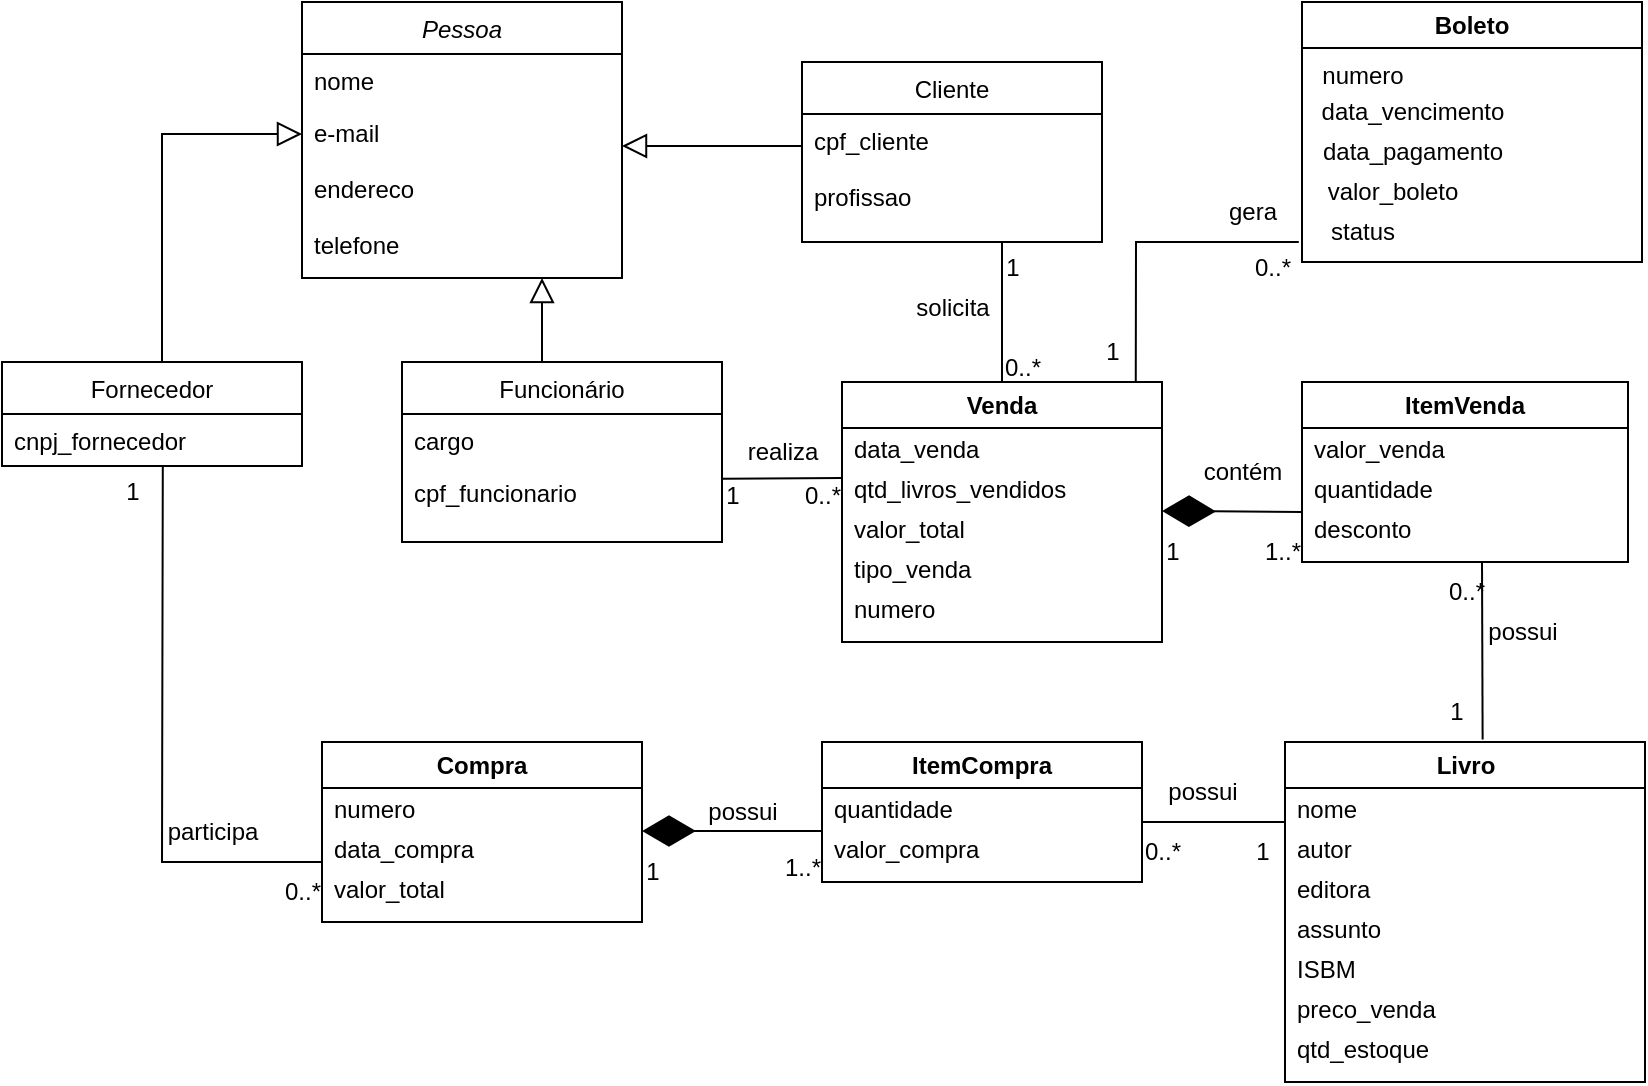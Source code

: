 <mxfile version="21.7.1" type="github">
  <diagram id="C5RBs43oDa-KdzZeNtuy" name="Page-1">
    <mxGraphModel dx="1290" dy="566" grid="1" gridSize="10" guides="1" tooltips="1" connect="1" arrows="1" fold="1" page="1" pageScale="1" pageWidth="827" pageHeight="1169" math="0" shadow="0">
      <root>
        <mxCell id="WIyWlLk6GJQsqaUBKTNV-0" />
        <mxCell id="WIyWlLk6GJQsqaUBKTNV-1" parent="WIyWlLk6GJQsqaUBKTNV-0" />
        <mxCell id="zkfFHV4jXpPFQw0GAbJ--0" value="Pessoa" style="swimlane;fontStyle=2;align=center;verticalAlign=top;childLayout=stackLayout;horizontal=1;startSize=26;horizontalStack=0;resizeParent=1;resizeLast=0;collapsible=1;marginBottom=0;rounded=0;shadow=0;strokeWidth=1;" parent="WIyWlLk6GJQsqaUBKTNV-1" vertex="1">
          <mxGeometry x="150" y="10" width="160" height="138" as="geometry">
            <mxRectangle x="230" y="140" width="160" height="26" as="alternateBounds" />
          </mxGeometry>
        </mxCell>
        <mxCell id="8dxnfPyvJ1v5oPELOGiW-13" value="nome" style="text;align=left;verticalAlign=top;spacingLeft=4;spacingRight=4;overflow=hidden;rotatable=0;points=[[0,0.5],[1,0.5]];portConstraint=eastwest;" vertex="1" parent="zkfFHV4jXpPFQw0GAbJ--0">
          <mxGeometry y="26" width="160" height="26" as="geometry" />
        </mxCell>
        <mxCell id="8dxnfPyvJ1v5oPELOGiW-15" value="e-mail" style="text;align=left;verticalAlign=top;spacingLeft=4;spacingRight=4;overflow=hidden;rotatable=0;points=[[0,0.5],[1,0.5]];portConstraint=eastwest;rounded=0;shadow=0;html=0;" vertex="1" parent="zkfFHV4jXpPFQw0GAbJ--0">
          <mxGeometry y="52" width="160" height="28" as="geometry" />
        </mxCell>
        <mxCell id="8dxnfPyvJ1v5oPELOGiW-14" value="endereco" style="text;align=left;verticalAlign=top;spacingLeft=4;spacingRight=4;overflow=hidden;rotatable=0;points=[[0,0.5],[1,0.5]];portConstraint=eastwest;rounded=0;shadow=0;html=0;" vertex="1" parent="zkfFHV4jXpPFQw0GAbJ--0">
          <mxGeometry y="80" width="160" height="28" as="geometry" />
        </mxCell>
        <mxCell id="8dxnfPyvJ1v5oPELOGiW-16" value="telefone" style="text;align=left;verticalAlign=top;spacingLeft=4;spacingRight=4;overflow=hidden;rotatable=0;points=[[0,0.5],[1,0.5]];portConstraint=eastwest;rounded=0;shadow=0;html=0;" vertex="1" parent="zkfFHV4jXpPFQw0GAbJ--0">
          <mxGeometry y="108" width="160" height="28" as="geometry" />
        </mxCell>
        <mxCell id="zkfFHV4jXpPFQw0GAbJ--6" value="Cliente" style="swimlane;fontStyle=0;align=center;verticalAlign=top;childLayout=stackLayout;horizontal=1;startSize=26;horizontalStack=0;resizeParent=1;resizeLast=0;collapsible=1;marginBottom=0;rounded=0;shadow=0;strokeWidth=1;" parent="WIyWlLk6GJQsqaUBKTNV-1" vertex="1">
          <mxGeometry x="400" y="40" width="150" height="90" as="geometry">
            <mxRectangle x="130" y="380" width="160" height="26" as="alternateBounds" />
          </mxGeometry>
        </mxCell>
        <mxCell id="8dxnfPyvJ1v5oPELOGiW-11" value="cpf_cliente" style="text;align=left;verticalAlign=top;spacingLeft=4;spacingRight=4;overflow=hidden;rotatable=0;points=[[0,0.5],[1,0.5]];portConstraint=eastwest;rounded=0;shadow=0;html=0;" vertex="1" parent="zkfFHV4jXpPFQw0GAbJ--6">
          <mxGeometry y="26" width="150" height="28" as="geometry" />
        </mxCell>
        <mxCell id="8dxnfPyvJ1v5oPELOGiW-9" value="profissao" style="text;align=left;verticalAlign=top;spacingLeft=4;spacingRight=4;overflow=hidden;rotatable=0;points=[[0,0.5],[1,0.5]];portConstraint=eastwest;rounded=0;shadow=0;html=0;" vertex="1" parent="zkfFHV4jXpPFQw0GAbJ--6">
          <mxGeometry y="54" width="150" height="28" as="geometry" />
        </mxCell>
        <mxCell id="zkfFHV4jXpPFQw0GAbJ--12" value="" style="endArrow=block;endSize=10;endFill=0;shadow=0;strokeWidth=1;rounded=0;edgeStyle=elbowEdgeStyle;elbow=vertical;entryX=0;entryY=0.5;entryDx=0;entryDy=0;" parent="WIyWlLk6GJQsqaUBKTNV-1" target="8dxnfPyvJ1v5oPELOGiW-15" edge="1">
          <mxGeometry width="160" relative="1" as="geometry">
            <mxPoint x="80" y="190" as="sourcePoint" />
            <mxPoint x="100" y="50" as="targetPoint" />
            <Array as="points">
              <mxPoint x="100" y="76" />
            </Array>
          </mxGeometry>
        </mxCell>
        <mxCell id="zkfFHV4jXpPFQw0GAbJ--13" value="Funcionário" style="swimlane;fontStyle=0;align=center;verticalAlign=top;childLayout=stackLayout;horizontal=1;startSize=26;horizontalStack=0;resizeParent=1;resizeLast=0;collapsible=1;marginBottom=0;rounded=0;shadow=0;strokeWidth=1;" parent="WIyWlLk6GJQsqaUBKTNV-1" vertex="1">
          <mxGeometry x="200" y="190" width="160" height="90" as="geometry">
            <mxRectangle x="340" y="380" width="170" height="26" as="alternateBounds" />
          </mxGeometry>
        </mxCell>
        <mxCell id="zkfFHV4jXpPFQw0GAbJ--14" value="cargo" style="text;align=left;verticalAlign=top;spacingLeft=4;spacingRight=4;overflow=hidden;rotatable=0;points=[[0,0.5],[1,0.5]];portConstraint=eastwest;" parent="zkfFHV4jXpPFQw0GAbJ--13" vertex="1">
          <mxGeometry y="26" width="160" height="26" as="geometry" />
        </mxCell>
        <mxCell id="8dxnfPyvJ1v5oPELOGiW-18" value="cpf_funcionario" style="text;align=left;verticalAlign=top;spacingLeft=4;spacingRight=4;overflow=hidden;rotatable=0;points=[[0,0.5],[1,0.5]];portConstraint=eastwest;" vertex="1" parent="zkfFHV4jXpPFQw0GAbJ--13">
          <mxGeometry y="52" width="160" height="28" as="geometry" />
        </mxCell>
        <mxCell id="zkfFHV4jXpPFQw0GAbJ--16" value="" style="endArrow=block;endSize=10;endFill=0;shadow=0;strokeWidth=1;rounded=0;edgeStyle=elbowEdgeStyle;elbow=vertical;" parent="WIyWlLk6GJQsqaUBKTNV-1" source="zkfFHV4jXpPFQw0GAbJ--13" target="zkfFHV4jXpPFQw0GAbJ--0" edge="1">
          <mxGeometry width="160" relative="1" as="geometry">
            <mxPoint x="140" y="263" as="sourcePoint" />
            <mxPoint x="240" y="161" as="targetPoint" />
            <Array as="points">
              <mxPoint x="270" y="170" />
            </Array>
          </mxGeometry>
        </mxCell>
        <mxCell id="zkfFHV4jXpPFQw0GAbJ--17" value="Fornecedor" style="swimlane;fontStyle=0;align=center;verticalAlign=top;childLayout=stackLayout;horizontal=1;startSize=26;horizontalStack=0;resizeParent=1;resizeLast=0;collapsible=1;marginBottom=0;rounded=0;shadow=0;strokeWidth=1;" parent="WIyWlLk6GJQsqaUBKTNV-1" vertex="1">
          <mxGeometry y="190" width="150" height="52" as="geometry">
            <mxRectangle x="550" y="140" width="160" height="26" as="alternateBounds" />
          </mxGeometry>
        </mxCell>
        <mxCell id="zkfFHV4jXpPFQw0GAbJ--18" value="cnpj_fornecedor" style="text;align=left;verticalAlign=top;spacingLeft=4;spacingRight=4;overflow=hidden;rotatable=0;points=[[0,0.5],[1,0.5]];portConstraint=eastwest;" parent="zkfFHV4jXpPFQw0GAbJ--17" vertex="1">
          <mxGeometry y="26" width="150" height="26" as="geometry" />
        </mxCell>
        <mxCell id="8dxnfPyvJ1v5oPELOGiW-19" value="Livro" style="swimlane;whiteSpace=wrap;html=1;startSize=23;" vertex="1" parent="WIyWlLk6GJQsqaUBKTNV-1">
          <mxGeometry x="641.5" y="380" width="180" height="170" as="geometry" />
        </mxCell>
        <mxCell id="8dxnfPyvJ1v5oPELOGiW-21" value="nome" style="text;align=left;verticalAlign=top;spacingLeft=4;spacingRight=4;overflow=hidden;rotatable=0;points=[[0,0.5],[1,0.5]];portConstraint=eastwest;rounded=0;shadow=0;html=0;" vertex="1" parent="8dxnfPyvJ1v5oPELOGiW-19">
          <mxGeometry y="20" width="150" height="28" as="geometry" />
        </mxCell>
        <mxCell id="8dxnfPyvJ1v5oPELOGiW-22" value="autor" style="text;align=left;verticalAlign=top;spacingLeft=4;spacingRight=4;overflow=hidden;rotatable=0;points=[[0,0.5],[1,0.5]];portConstraint=eastwest;rounded=0;shadow=0;html=0;" vertex="1" parent="8dxnfPyvJ1v5oPELOGiW-19">
          <mxGeometry y="40" width="150" height="28" as="geometry" />
        </mxCell>
        <mxCell id="8dxnfPyvJ1v5oPELOGiW-23" value="editora" style="text;align=left;verticalAlign=top;spacingLeft=4;spacingRight=4;overflow=hidden;rotatable=0;points=[[0,0.5],[1,0.5]];portConstraint=eastwest;rounded=0;shadow=0;html=0;" vertex="1" parent="8dxnfPyvJ1v5oPELOGiW-19">
          <mxGeometry y="60" width="150" height="28" as="geometry" />
        </mxCell>
        <mxCell id="8dxnfPyvJ1v5oPELOGiW-24" value="assunto" style="text;align=left;verticalAlign=top;spacingLeft=4;spacingRight=4;overflow=hidden;rotatable=0;points=[[0,0.5],[1,0.5]];portConstraint=eastwest;rounded=0;shadow=0;html=0;" vertex="1" parent="8dxnfPyvJ1v5oPELOGiW-19">
          <mxGeometry y="80" width="150" height="28" as="geometry" />
        </mxCell>
        <mxCell id="8dxnfPyvJ1v5oPELOGiW-25" value="ISBM" style="text;align=left;verticalAlign=top;spacingLeft=4;spacingRight=4;overflow=hidden;rotatable=0;points=[[0,0.5],[1,0.5]];portConstraint=eastwest;rounded=0;shadow=0;html=0;" vertex="1" parent="8dxnfPyvJ1v5oPELOGiW-19">
          <mxGeometry y="100" width="150" height="28" as="geometry" />
        </mxCell>
        <mxCell id="8dxnfPyvJ1v5oPELOGiW-27" value="preco_venda" style="text;align=left;verticalAlign=top;spacingLeft=4;spacingRight=4;overflow=hidden;rotatable=0;points=[[0,0.5],[1,0.5]];portConstraint=eastwest;rounded=0;shadow=0;html=0;" vertex="1" parent="8dxnfPyvJ1v5oPELOGiW-19">
          <mxGeometry y="120" width="150" height="28" as="geometry" />
        </mxCell>
        <mxCell id="8dxnfPyvJ1v5oPELOGiW-28" value="qtd_estoque" style="text;align=left;verticalAlign=top;spacingLeft=4;spacingRight=4;overflow=hidden;rotatable=0;points=[[0,0.5],[1,0.5]];portConstraint=eastwest;rounded=0;shadow=0;html=0;" vertex="1" parent="8dxnfPyvJ1v5oPELOGiW-19">
          <mxGeometry y="140" width="150" height="28" as="geometry" />
        </mxCell>
        <mxCell id="8dxnfPyvJ1v5oPELOGiW-29" value="Venda" style="swimlane;whiteSpace=wrap;html=1;" vertex="1" parent="WIyWlLk6GJQsqaUBKTNV-1">
          <mxGeometry x="420" y="200" width="160" height="130" as="geometry" />
        </mxCell>
        <mxCell id="8dxnfPyvJ1v5oPELOGiW-30" value="data_venda" style="text;align=left;verticalAlign=top;spacingLeft=4;spacingRight=4;overflow=hidden;rotatable=0;points=[[0,0.5],[1,0.5]];portConstraint=eastwest;rounded=0;shadow=0;html=0;" vertex="1" parent="8dxnfPyvJ1v5oPELOGiW-29">
          <mxGeometry y="20" width="150" height="28" as="geometry" />
        </mxCell>
        <mxCell id="8dxnfPyvJ1v5oPELOGiW-33" value="qtd_livros_vendidos&#xa;" style="text;align=left;verticalAlign=top;spacingLeft=4;spacingRight=4;overflow=hidden;rotatable=0;points=[[0,0.5],[1,0.5]];portConstraint=eastwest;rounded=0;shadow=0;html=0;" vertex="1" parent="8dxnfPyvJ1v5oPELOGiW-29">
          <mxGeometry y="40" width="150" height="28" as="geometry" />
        </mxCell>
        <mxCell id="8dxnfPyvJ1v5oPELOGiW-34" value="valor_total" style="text;align=left;verticalAlign=top;spacingLeft=4;spacingRight=4;overflow=hidden;rotatable=0;points=[[0,0.5],[1,0.5]];portConstraint=eastwest;rounded=0;shadow=0;html=0;" vertex="1" parent="8dxnfPyvJ1v5oPELOGiW-29">
          <mxGeometry y="60" width="150" height="28" as="geometry" />
        </mxCell>
        <mxCell id="8dxnfPyvJ1v5oPELOGiW-35" value="tipo_venda" style="text;align=left;verticalAlign=top;spacingLeft=4;spacingRight=4;overflow=hidden;rotatable=0;points=[[0,0.5],[1,0.5]];portConstraint=eastwest;rounded=0;shadow=0;html=0;" vertex="1" parent="8dxnfPyvJ1v5oPELOGiW-29">
          <mxGeometry y="80" width="150" height="28" as="geometry" />
        </mxCell>
        <mxCell id="8dxnfPyvJ1v5oPELOGiW-36" value="numero" style="text;align=left;verticalAlign=top;spacingLeft=4;spacingRight=4;overflow=hidden;rotatable=0;points=[[0,0.5],[1,0.5]];portConstraint=eastwest;rounded=0;shadow=0;html=0;" vertex="1" parent="8dxnfPyvJ1v5oPELOGiW-29">
          <mxGeometry y="100" width="150" height="28" as="geometry" />
        </mxCell>
        <mxCell id="8dxnfPyvJ1v5oPELOGiW-37" value="ItemVenda" style="swimlane;whiteSpace=wrap;html=1;" vertex="1" parent="WIyWlLk6GJQsqaUBKTNV-1">
          <mxGeometry x="650" y="200" width="163" height="90" as="geometry" />
        </mxCell>
        <mxCell id="8dxnfPyvJ1v5oPELOGiW-38" value="valor_venda" style="text;align=left;verticalAlign=top;spacingLeft=4;spacingRight=4;overflow=hidden;rotatable=0;points=[[0,0.5],[1,0.5]];portConstraint=eastwest;rounded=0;shadow=0;html=0;" vertex="1" parent="8dxnfPyvJ1v5oPELOGiW-37">
          <mxGeometry y="20" width="150" height="28" as="geometry" />
        </mxCell>
        <mxCell id="8dxnfPyvJ1v5oPELOGiW-39" value="quantidade" style="text;align=left;verticalAlign=top;spacingLeft=4;spacingRight=4;overflow=hidden;rotatable=0;points=[[0,0.5],[1,0.5]];portConstraint=eastwest;rounded=0;shadow=0;html=0;" vertex="1" parent="8dxnfPyvJ1v5oPELOGiW-37">
          <mxGeometry y="40" width="150" height="28" as="geometry" />
        </mxCell>
        <mxCell id="8dxnfPyvJ1v5oPELOGiW-42" value="desconto" style="text;align=left;verticalAlign=top;spacingLeft=4;spacingRight=4;overflow=hidden;rotatable=0;points=[[0,0.5],[1,0.5]];portConstraint=eastwest;rounded=0;shadow=0;html=0;" vertex="1" parent="8dxnfPyvJ1v5oPELOGiW-37">
          <mxGeometry y="60" width="150" height="28" as="geometry" />
        </mxCell>
        <mxCell id="8dxnfPyvJ1v5oPELOGiW-41" value="" style="endArrow=block;endSize=10;endFill=0;shadow=0;strokeWidth=1;rounded=0;edgeStyle=elbowEdgeStyle;elbow=vertical;" edge="1" parent="WIyWlLk6GJQsqaUBKTNV-1">
          <mxGeometry width="160" relative="1" as="geometry">
            <mxPoint x="400" y="80" as="sourcePoint" />
            <mxPoint x="310" y="82" as="targetPoint" />
            <Array as="points">
              <mxPoint x="390" y="82" />
            </Array>
          </mxGeometry>
        </mxCell>
        <mxCell id="8dxnfPyvJ1v5oPELOGiW-45" value="realiza" style="text;html=1;align=center;verticalAlign=middle;resizable=0;points=[];autosize=1;strokeColor=none;fillColor=none;" vertex="1" parent="WIyWlLk6GJQsqaUBKTNV-1">
          <mxGeometry x="360" y="220" width="60" height="30" as="geometry" />
        </mxCell>
        <mxCell id="8dxnfPyvJ1v5oPELOGiW-48" value="" style="endArrow=none;html=1;rounded=0;exitX=0.549;exitY=-0.007;exitDx=0;exitDy=0;exitPerimeter=0;" edge="1" parent="WIyWlLk6GJQsqaUBKTNV-1" source="8dxnfPyvJ1v5oPELOGiW-19">
          <mxGeometry width="50" height="50" relative="1" as="geometry">
            <mxPoint x="740" y="350" as="sourcePoint" />
            <mxPoint x="740" y="290" as="targetPoint" />
          </mxGeometry>
        </mxCell>
        <mxCell id="8dxnfPyvJ1v5oPELOGiW-51" value="ItemCompra" style="swimlane;whiteSpace=wrap;html=1;startSize=23;" vertex="1" parent="WIyWlLk6GJQsqaUBKTNV-1">
          <mxGeometry x="410" y="380" width="160" height="70" as="geometry" />
        </mxCell>
        <mxCell id="8dxnfPyvJ1v5oPELOGiW-53" value="quantidade" style="text;align=left;verticalAlign=top;spacingLeft=4;spacingRight=4;overflow=hidden;rotatable=0;points=[[0,0.5],[1,0.5]];portConstraint=eastwest;rounded=0;shadow=0;html=0;" vertex="1" parent="8dxnfPyvJ1v5oPELOGiW-51">
          <mxGeometry y="20" width="150" height="28" as="geometry" />
        </mxCell>
        <mxCell id="8dxnfPyvJ1v5oPELOGiW-54" value="valor_compra" style="text;align=left;verticalAlign=top;spacingLeft=4;spacingRight=4;overflow=hidden;rotatable=0;points=[[0,0.5],[1,0.5]];portConstraint=eastwest;rounded=0;shadow=0;html=0;" vertex="1" parent="8dxnfPyvJ1v5oPELOGiW-51">
          <mxGeometry y="40" width="150" height="28" as="geometry" />
        </mxCell>
        <mxCell id="8dxnfPyvJ1v5oPELOGiW-55" value="Compra" style="swimlane;whiteSpace=wrap;html=1;startSize=23;" vertex="1" parent="WIyWlLk6GJQsqaUBKTNV-1">
          <mxGeometry x="160" y="380" width="160" height="90" as="geometry" />
        </mxCell>
        <mxCell id="8dxnfPyvJ1v5oPELOGiW-56" value="numero" style="text;align=left;verticalAlign=top;spacingLeft=4;spacingRight=4;overflow=hidden;rotatable=0;points=[[0,0.5],[1,0.5]];portConstraint=eastwest;rounded=0;shadow=0;html=0;" vertex="1" parent="8dxnfPyvJ1v5oPELOGiW-55">
          <mxGeometry y="20" width="150" height="28" as="geometry" />
        </mxCell>
        <mxCell id="8dxnfPyvJ1v5oPELOGiW-58" value="data_compra" style="text;align=left;verticalAlign=top;spacingLeft=4;spacingRight=4;overflow=hidden;rotatable=0;points=[[0,0.5],[1,0.5]];portConstraint=eastwest;rounded=0;shadow=0;html=0;" vertex="1" parent="8dxnfPyvJ1v5oPELOGiW-55">
          <mxGeometry y="40" width="150" height="28" as="geometry" />
        </mxCell>
        <mxCell id="8dxnfPyvJ1v5oPELOGiW-59" value="valor_total" style="text;align=left;verticalAlign=top;spacingLeft=4;spacingRight=4;overflow=hidden;rotatable=0;points=[[0,0.5],[1,0.5]];portConstraint=eastwest;rounded=0;shadow=0;html=0;" vertex="1" parent="8dxnfPyvJ1v5oPELOGiW-55">
          <mxGeometry y="60" width="150" height="28" as="geometry" />
        </mxCell>
        <mxCell id="8dxnfPyvJ1v5oPELOGiW-67" value="" style="endArrow=none;html=1;rounded=0;exitX=1.003;exitY=0.229;exitDx=0;exitDy=0;exitPerimeter=0;" edge="1" parent="WIyWlLk6GJQsqaUBKTNV-1" source="8dxnfPyvJ1v5oPELOGiW-18">
          <mxGeometry width="50" height="50" relative="1" as="geometry">
            <mxPoint x="380" y="250" as="sourcePoint" />
            <mxPoint x="420" y="248" as="targetPoint" />
          </mxGeometry>
        </mxCell>
        <mxCell id="8dxnfPyvJ1v5oPELOGiW-68" value="" style="endArrow=none;html=1;rounded=0;exitX=0;exitY=0;exitDx=0;exitDy=0;exitPerimeter=0;entryX=0.536;entryY=1;entryDx=0;entryDy=0;entryPerimeter=0;" edge="1" parent="WIyWlLk6GJQsqaUBKTNV-1" source="8dxnfPyvJ1v5oPELOGiW-59" target="zkfFHV4jXpPFQw0GAbJ--18">
          <mxGeometry width="50" height="50" relative="1" as="geometry">
            <mxPoint x="110" y="440" as="sourcePoint" />
            <mxPoint x="80" y="250" as="targetPoint" />
            <Array as="points">
              <mxPoint x="80" y="440" />
            </Array>
          </mxGeometry>
        </mxCell>
        <mxCell id="8dxnfPyvJ1v5oPELOGiW-69" value="participa" style="text;html=1;align=center;verticalAlign=middle;resizable=0;points=[];autosize=1;strokeColor=none;fillColor=none;" vertex="1" parent="WIyWlLk6GJQsqaUBKTNV-1">
          <mxGeometry x="70" y="410" width="70" height="30" as="geometry" />
        </mxCell>
        <mxCell id="8dxnfPyvJ1v5oPELOGiW-71" value="possui" style="text;html=1;align=center;verticalAlign=middle;resizable=0;points=[];autosize=1;strokeColor=none;fillColor=none;" vertex="1" parent="WIyWlLk6GJQsqaUBKTNV-1">
          <mxGeometry x="340" y="400" width="60" height="30" as="geometry" />
        </mxCell>
        <mxCell id="8dxnfPyvJ1v5oPELOGiW-73" value="" style="endArrow=none;html=1;rounded=0;" edge="1" parent="WIyWlLk6GJQsqaUBKTNV-1">
          <mxGeometry width="50" height="50" relative="1" as="geometry">
            <mxPoint x="570" y="420" as="sourcePoint" />
            <mxPoint x="641.5" y="420" as="targetPoint" />
            <Array as="points">
              <mxPoint x="611.5" y="420" />
            </Array>
          </mxGeometry>
        </mxCell>
        <mxCell id="8dxnfPyvJ1v5oPELOGiW-75" value="Boleto" style="swimlane;whiteSpace=wrap;html=1;" vertex="1" parent="WIyWlLk6GJQsqaUBKTNV-1">
          <mxGeometry x="650" y="10" width="170" height="130" as="geometry" />
        </mxCell>
        <mxCell id="8dxnfPyvJ1v5oPELOGiW-81" value="numero&lt;br&gt;" style="text;html=1;align=center;verticalAlign=middle;resizable=0;points=[];autosize=1;strokeColor=none;fillColor=none;" vertex="1" parent="8dxnfPyvJ1v5oPELOGiW-75">
          <mxGeometry y="22" width="60" height="30" as="geometry" />
        </mxCell>
        <mxCell id="8dxnfPyvJ1v5oPELOGiW-82" value="data_vencimento" style="text;html=1;align=center;verticalAlign=middle;resizable=0;points=[];autosize=1;strokeColor=none;fillColor=none;" vertex="1" parent="8dxnfPyvJ1v5oPELOGiW-75">
          <mxGeometry y="40" width="110" height="30" as="geometry" />
        </mxCell>
        <mxCell id="8dxnfPyvJ1v5oPELOGiW-84" value="data_pagamento" style="text;html=1;align=center;verticalAlign=middle;resizable=0;points=[];autosize=1;strokeColor=none;fillColor=none;" vertex="1" parent="8dxnfPyvJ1v5oPELOGiW-75">
          <mxGeometry y="60" width="110" height="30" as="geometry" />
        </mxCell>
        <mxCell id="8dxnfPyvJ1v5oPELOGiW-85" value="valor_boleto" style="text;html=1;align=center;verticalAlign=middle;resizable=0;points=[];autosize=1;strokeColor=none;fillColor=none;" vertex="1" parent="8dxnfPyvJ1v5oPELOGiW-75">
          <mxGeometry y="80" width="90" height="30" as="geometry" />
        </mxCell>
        <mxCell id="8dxnfPyvJ1v5oPELOGiW-86" value="status" style="text;html=1;align=center;verticalAlign=middle;resizable=0;points=[];autosize=1;strokeColor=none;fillColor=none;" vertex="1" parent="8dxnfPyvJ1v5oPELOGiW-75">
          <mxGeometry y="100" width="60" height="30" as="geometry" />
        </mxCell>
        <mxCell id="8dxnfPyvJ1v5oPELOGiW-76" value="" style="endArrow=none;html=1;rounded=0;exitX=0.918;exitY=-0.003;exitDx=0;exitDy=0;exitPerimeter=0;entryX=0.968;entryY=1;entryDx=0;entryDy=0;entryPerimeter=0;" edge="1" parent="WIyWlLk6GJQsqaUBKTNV-1" source="8dxnfPyvJ1v5oPELOGiW-29" target="8dxnfPyvJ1v5oPELOGiW-80">
          <mxGeometry width="50" height="50" relative="1" as="geometry">
            <mxPoint x="560" y="190" as="sourcePoint" />
            <mxPoint x="650" y="140" as="targetPoint" />
            <Array as="points">
              <mxPoint x="567" y="130" />
              <mxPoint x="620" y="130" />
            </Array>
          </mxGeometry>
        </mxCell>
        <mxCell id="8dxnfPyvJ1v5oPELOGiW-78" value="" style="endArrow=none;html=1;rounded=0;exitX=0.5;exitY=0;exitDx=0;exitDy=0;" edge="1" parent="WIyWlLk6GJQsqaUBKTNV-1" source="8dxnfPyvJ1v5oPELOGiW-29">
          <mxGeometry width="50" height="50" relative="1" as="geometry">
            <mxPoint x="480" y="190" as="sourcePoint" />
            <mxPoint x="500" y="130" as="targetPoint" />
          </mxGeometry>
        </mxCell>
        <mxCell id="8dxnfPyvJ1v5oPELOGiW-79" value="solicita" style="text;html=1;align=center;verticalAlign=middle;resizable=0;points=[];autosize=1;strokeColor=none;fillColor=none;" vertex="1" parent="WIyWlLk6GJQsqaUBKTNV-1">
          <mxGeometry x="445" y="148" width="60" height="30" as="geometry" />
        </mxCell>
        <mxCell id="8dxnfPyvJ1v5oPELOGiW-80" value="gera" style="text;html=1;align=center;verticalAlign=middle;resizable=0;points=[];autosize=1;strokeColor=none;fillColor=none;" vertex="1" parent="WIyWlLk6GJQsqaUBKTNV-1">
          <mxGeometry x="600" y="100" width="50" height="30" as="geometry" />
        </mxCell>
        <mxCell id="8dxnfPyvJ1v5oPELOGiW-89" value="possui" style="text;html=1;align=center;verticalAlign=middle;resizable=0;points=[];autosize=1;strokeColor=none;fillColor=none;" vertex="1" parent="WIyWlLk6GJQsqaUBKTNV-1">
          <mxGeometry x="570" y="390" width="60" height="30" as="geometry" />
        </mxCell>
        <mxCell id="8dxnfPyvJ1v5oPELOGiW-90" value="possui" style="text;html=1;align=center;verticalAlign=middle;resizable=0;points=[];autosize=1;strokeColor=none;fillColor=none;" vertex="1" parent="WIyWlLk6GJQsqaUBKTNV-1">
          <mxGeometry x="730" y="310" width="60" height="30" as="geometry" />
        </mxCell>
        <mxCell id="8dxnfPyvJ1v5oPELOGiW-91" value="contém" style="text;html=1;align=center;verticalAlign=middle;resizable=0;points=[];autosize=1;strokeColor=none;fillColor=none;" vertex="1" parent="WIyWlLk6GJQsqaUBKTNV-1">
          <mxGeometry x="590" y="230" width="60" height="30" as="geometry" />
        </mxCell>
        <mxCell id="8dxnfPyvJ1v5oPELOGiW-98" value="0..*" style="text;html=1;align=center;verticalAlign=middle;resizable=0;points=[];autosize=1;strokeColor=none;fillColor=none;" vertex="1" parent="WIyWlLk6GJQsqaUBKTNV-1">
          <mxGeometry x="615" y="128" width="40" height="30" as="geometry" />
        </mxCell>
        <mxCell id="8dxnfPyvJ1v5oPELOGiW-101" value="1" style="text;html=1;align=center;verticalAlign=middle;resizable=0;points=[];autosize=1;strokeColor=none;fillColor=none;" vertex="1" parent="WIyWlLk6GJQsqaUBKTNV-1">
          <mxGeometry x="540" y="170" width="30" height="30" as="geometry" />
        </mxCell>
        <mxCell id="8dxnfPyvJ1v5oPELOGiW-103" value="" style="endArrow=diamondThin;endFill=1;endSize=24;html=1;rounded=0;exitX=0;exitY=0.161;exitDx=0;exitDy=0;exitPerimeter=0;" edge="1" parent="WIyWlLk6GJQsqaUBKTNV-1" source="8dxnfPyvJ1v5oPELOGiW-54">
          <mxGeometry width="160" relative="1" as="geometry">
            <mxPoint x="380" y="424.5" as="sourcePoint" />
            <mxPoint x="320" y="424.5" as="targetPoint" />
          </mxGeometry>
        </mxCell>
        <mxCell id="8dxnfPyvJ1v5oPELOGiW-104" value="" style="endArrow=diamondThin;endFill=1;endSize=24;html=1;rounded=0;" edge="1" parent="WIyWlLk6GJQsqaUBKTNV-1">
          <mxGeometry width="160" relative="1" as="geometry">
            <mxPoint x="650" y="265" as="sourcePoint" />
            <mxPoint x="580" y="264.5" as="targetPoint" />
          </mxGeometry>
        </mxCell>
        <mxCell id="8dxnfPyvJ1v5oPELOGiW-105" value="1" style="text;html=1;align=center;verticalAlign=middle;resizable=0;points=[];autosize=1;strokeColor=none;fillColor=none;" vertex="1" parent="WIyWlLk6GJQsqaUBKTNV-1">
          <mxGeometry x="570" y="270" width="30" height="30" as="geometry" />
        </mxCell>
        <mxCell id="8dxnfPyvJ1v5oPELOGiW-106" value="1..*" style="text;html=1;align=center;verticalAlign=middle;resizable=0;points=[];autosize=1;strokeColor=none;fillColor=none;" vertex="1" parent="WIyWlLk6GJQsqaUBKTNV-1">
          <mxGeometry x="620" y="270" width="40" height="30" as="geometry" />
        </mxCell>
        <mxCell id="8dxnfPyvJ1v5oPELOGiW-107" value="0..*" style="text;html=1;align=center;verticalAlign=middle;resizable=0;points=[];autosize=1;strokeColor=none;fillColor=none;" vertex="1" parent="WIyWlLk6GJQsqaUBKTNV-1">
          <mxGeometry x="711.5" y="290" width="40" height="30" as="geometry" />
        </mxCell>
        <mxCell id="8dxnfPyvJ1v5oPELOGiW-108" value="1" style="text;html=1;align=center;verticalAlign=middle;resizable=0;points=[];autosize=1;strokeColor=none;fillColor=none;" vertex="1" parent="WIyWlLk6GJQsqaUBKTNV-1">
          <mxGeometry x="711.5" y="350" width="30" height="30" as="geometry" />
        </mxCell>
        <mxCell id="8dxnfPyvJ1v5oPELOGiW-109" value="1" style="text;html=1;align=center;verticalAlign=middle;resizable=0;points=[];autosize=1;strokeColor=none;fillColor=none;" vertex="1" parent="WIyWlLk6GJQsqaUBKTNV-1">
          <mxGeometry x="615" y="420" width="30" height="30" as="geometry" />
        </mxCell>
        <mxCell id="8dxnfPyvJ1v5oPELOGiW-110" value="0..*" style="text;html=1;align=center;verticalAlign=middle;resizable=0;points=[];autosize=1;strokeColor=none;fillColor=none;" vertex="1" parent="WIyWlLk6GJQsqaUBKTNV-1">
          <mxGeometry x="560" y="420" width="40" height="30" as="geometry" />
        </mxCell>
        <mxCell id="8dxnfPyvJ1v5oPELOGiW-111" value="1" style="text;html=1;align=center;verticalAlign=middle;resizable=0;points=[];autosize=1;strokeColor=none;fillColor=none;" vertex="1" parent="WIyWlLk6GJQsqaUBKTNV-1">
          <mxGeometry x="310" y="430" width="30" height="30" as="geometry" />
        </mxCell>
        <mxCell id="8dxnfPyvJ1v5oPELOGiW-112" value="1..*" style="text;html=1;align=center;verticalAlign=middle;resizable=0;points=[];autosize=1;strokeColor=none;fillColor=none;" vertex="1" parent="WIyWlLk6GJQsqaUBKTNV-1">
          <mxGeometry x="380" y="428" width="40" height="30" as="geometry" />
        </mxCell>
        <mxCell id="8dxnfPyvJ1v5oPELOGiW-113" value="1" style="text;html=1;align=center;verticalAlign=middle;resizable=0;points=[];autosize=1;strokeColor=none;fillColor=none;" vertex="1" parent="WIyWlLk6GJQsqaUBKTNV-1">
          <mxGeometry x="50" y="240" width="30" height="30" as="geometry" />
        </mxCell>
        <mxCell id="8dxnfPyvJ1v5oPELOGiW-114" value="0..*" style="text;html=1;align=center;verticalAlign=middle;resizable=0;points=[];autosize=1;strokeColor=none;fillColor=none;" vertex="1" parent="WIyWlLk6GJQsqaUBKTNV-1">
          <mxGeometry x="130" y="440" width="40" height="30" as="geometry" />
        </mxCell>
        <mxCell id="8dxnfPyvJ1v5oPELOGiW-116" value="1" style="text;html=1;align=center;verticalAlign=middle;resizable=0;points=[];autosize=1;strokeColor=none;fillColor=none;" vertex="1" parent="WIyWlLk6GJQsqaUBKTNV-1">
          <mxGeometry x="490" y="128" width="30" height="30" as="geometry" />
        </mxCell>
        <mxCell id="8dxnfPyvJ1v5oPELOGiW-118" value="0..*" style="text;html=1;align=center;verticalAlign=middle;resizable=0;points=[];autosize=1;strokeColor=none;fillColor=none;" vertex="1" parent="WIyWlLk6GJQsqaUBKTNV-1">
          <mxGeometry x="490" y="178" width="40" height="30" as="geometry" />
        </mxCell>
        <mxCell id="8dxnfPyvJ1v5oPELOGiW-119" value="1" style="text;html=1;align=center;verticalAlign=middle;resizable=0;points=[];autosize=1;strokeColor=none;fillColor=none;" vertex="1" parent="WIyWlLk6GJQsqaUBKTNV-1">
          <mxGeometry x="350" y="242" width="30" height="30" as="geometry" />
        </mxCell>
        <mxCell id="8dxnfPyvJ1v5oPELOGiW-120" value="0..*" style="text;html=1;align=center;verticalAlign=middle;resizable=0;points=[];autosize=1;strokeColor=none;fillColor=none;" vertex="1" parent="WIyWlLk6GJQsqaUBKTNV-1">
          <mxGeometry x="390" y="242" width="40" height="30" as="geometry" />
        </mxCell>
      </root>
    </mxGraphModel>
  </diagram>
</mxfile>
